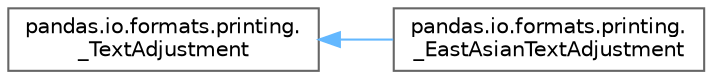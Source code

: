 digraph "Graphical Class Hierarchy"
{
 // LATEX_PDF_SIZE
  bgcolor="transparent";
  edge [fontname=Helvetica,fontsize=10,labelfontname=Helvetica,labelfontsize=10];
  node [fontname=Helvetica,fontsize=10,shape=box,height=0.2,width=0.4];
  rankdir="LR";
  Node0 [id="Node000000",label="pandas.io.formats.printing.\l_TextAdjustment",height=0.2,width=0.4,color="grey40", fillcolor="white", style="filled",URL="$db/d73/classpandas_1_1io_1_1formats_1_1printing_1_1__TextAdjustment.html",tooltip=" "];
  Node0 -> Node1 [id="edge4593_Node000000_Node000001",dir="back",color="steelblue1",style="solid",tooltip=" "];
  Node1 [id="Node000001",label="pandas.io.formats.printing.\l_EastAsianTextAdjustment",height=0.2,width=0.4,color="grey40", fillcolor="white", style="filled",URL="$d3/de6/classpandas_1_1io_1_1formats_1_1printing_1_1__EastAsianTextAdjustment.html",tooltip=" "];
}
